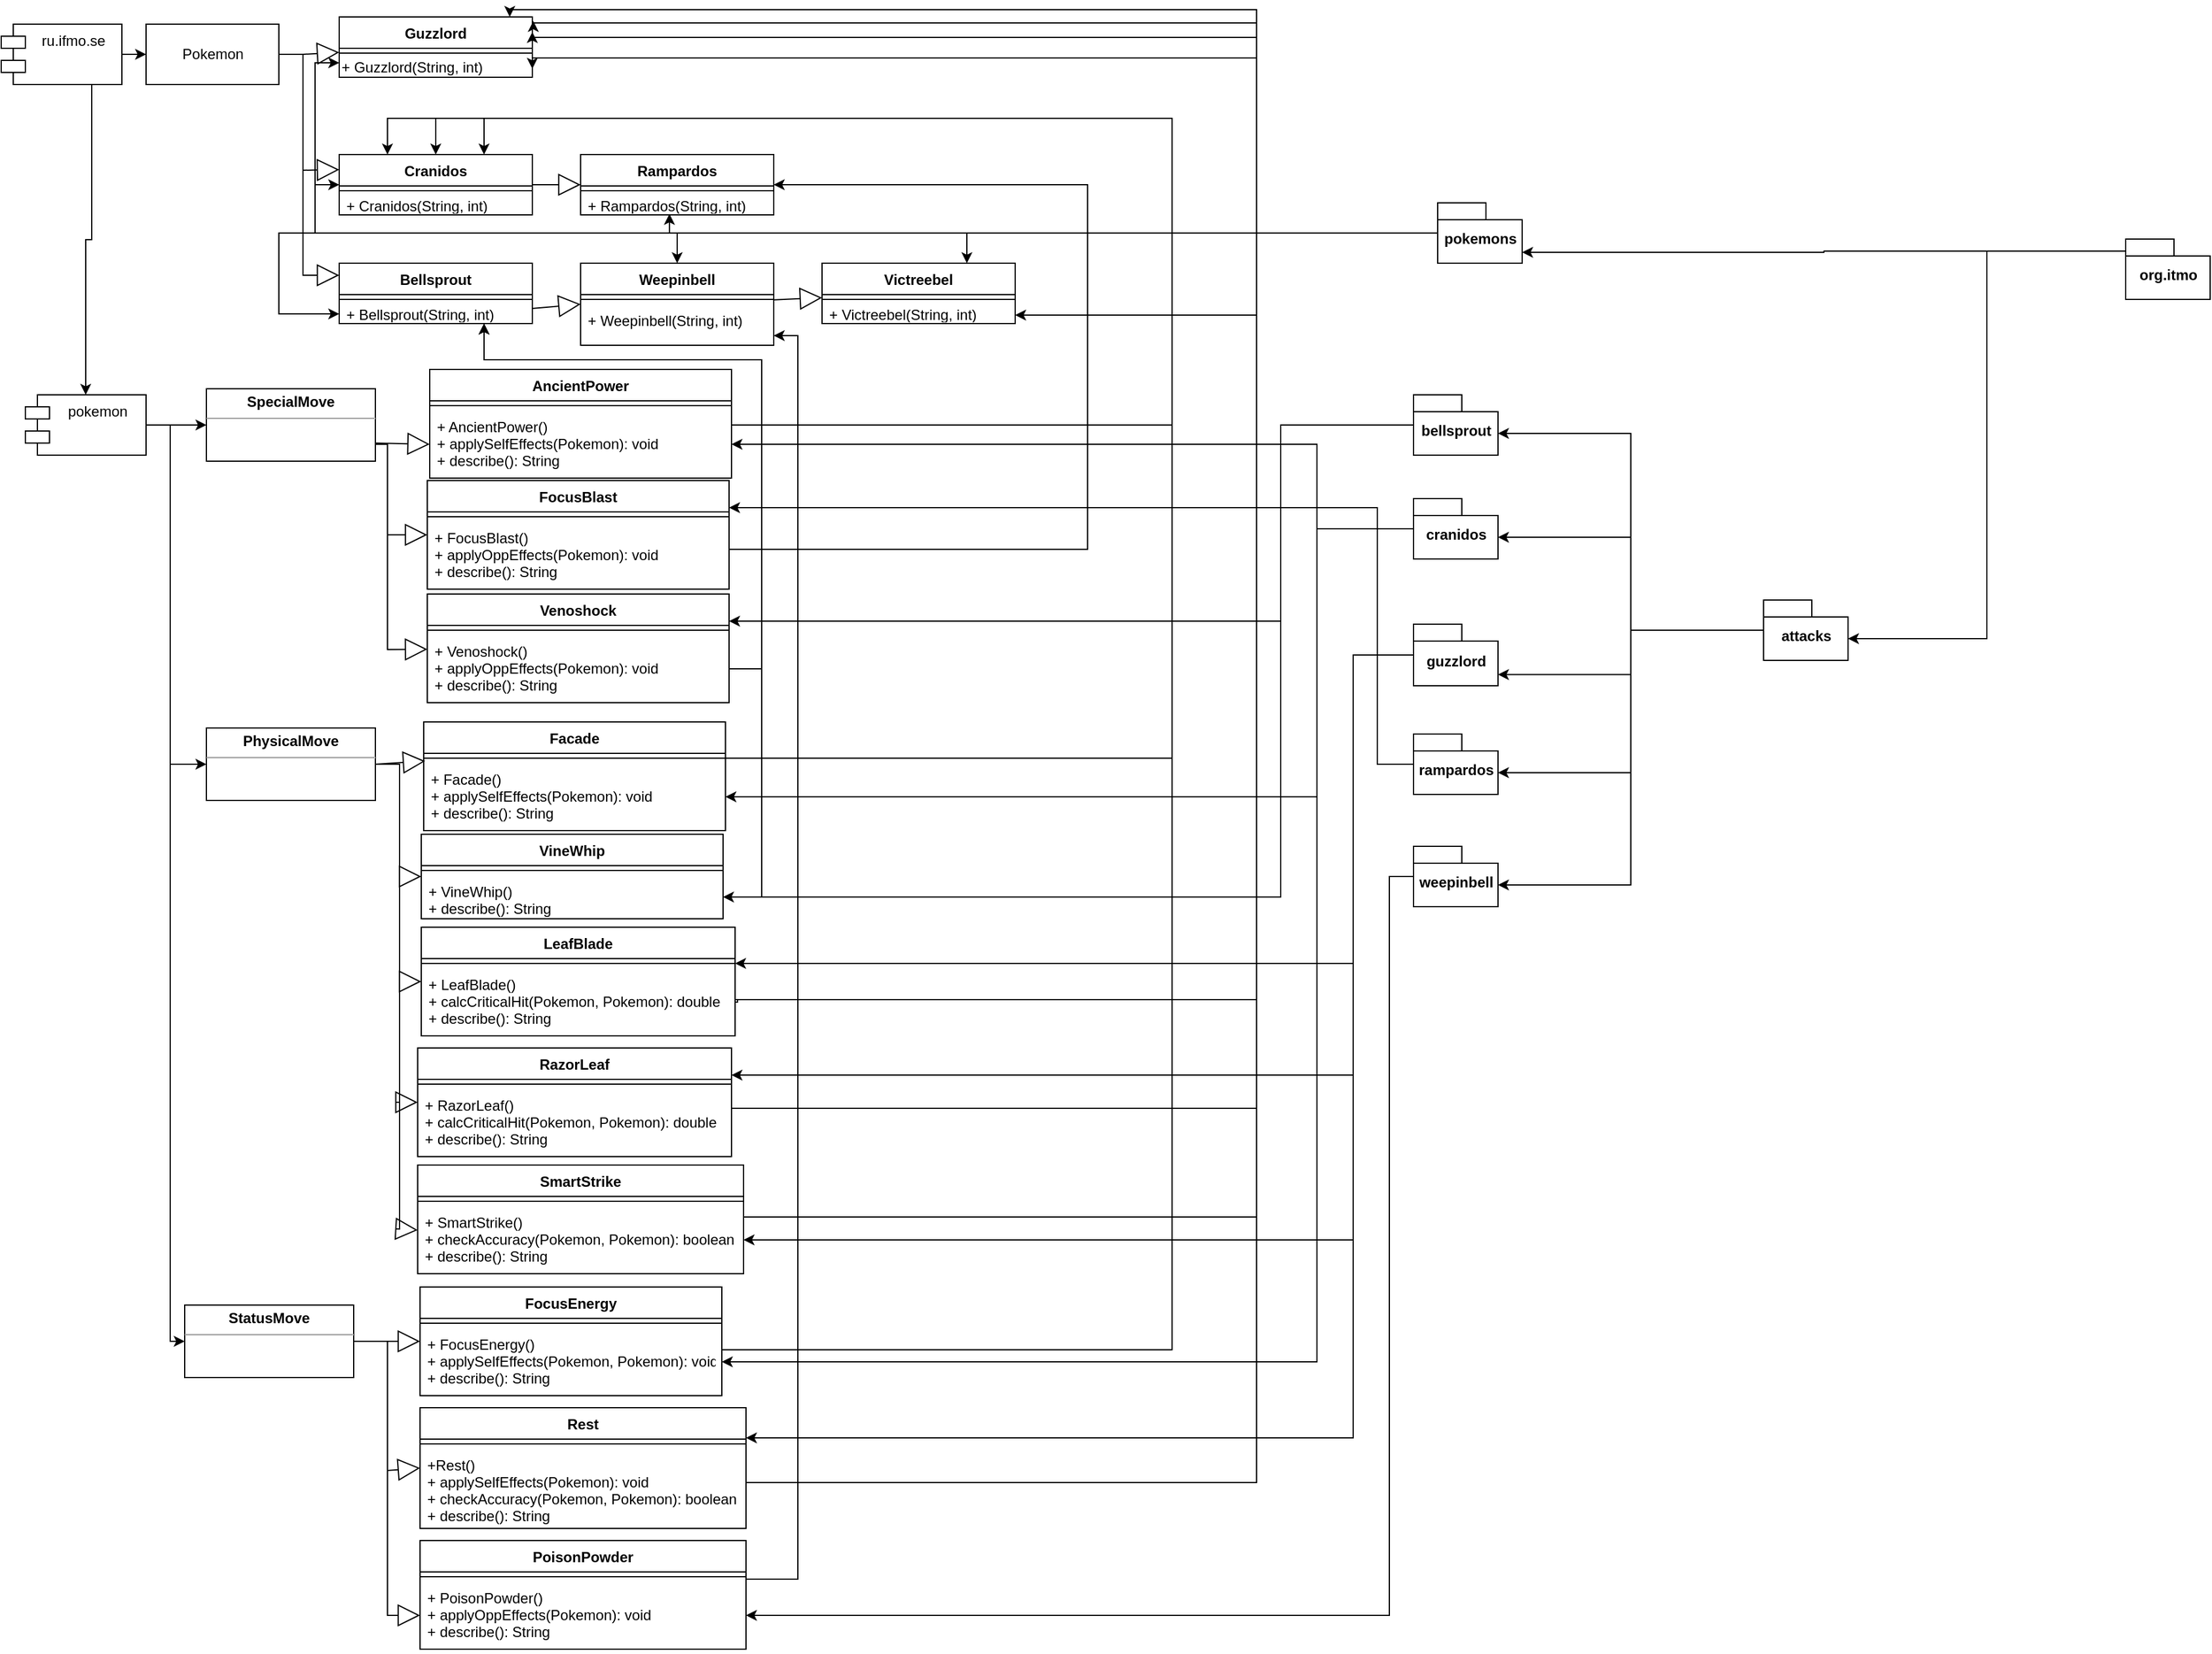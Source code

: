 <mxfile version="20.4.1" type="github">
  <diagram id="TFFwjVLHERwvGSdFPh85" name="Страница 1">
    <mxGraphModel dx="1129" dy="714" grid="1" gridSize="10" guides="1" tooltips="1" connect="1" arrows="1" fold="1" page="1" pageScale="1" pageWidth="2336" pageHeight="1654" math="0" shadow="0">
      <root>
        <mxCell id="0" />
        <mxCell id="1" parent="0" />
        <mxCell id="UoKDYYbOme_sjAcY1qkX-15" style="edgeStyle=orthogonalEdgeStyle;rounded=0;orthogonalLoop=1;jettySize=auto;html=1;exitX=1;exitY=0.5;exitDx=0;exitDy=0;fontColor=default;" parent="1" source="UoKDYYbOme_sjAcY1qkX-1" target="UoKDYYbOme_sjAcY1qkX-14" edge="1">
          <mxGeometry relative="1" as="geometry" />
        </mxCell>
        <mxCell id="UoKDYYbOme_sjAcY1qkX-35" style="edgeStyle=orthogonalEdgeStyle;rounded=0;orthogonalLoop=1;jettySize=auto;html=1;exitX=0.75;exitY=1;exitDx=0;exitDy=0;fontColor=default;" parent="1" source="UoKDYYbOme_sjAcY1qkX-1" target="UoKDYYbOme_sjAcY1qkX-34" edge="1">
          <mxGeometry relative="1" as="geometry" />
        </mxCell>
        <mxCell id="UoKDYYbOme_sjAcY1qkX-1" value="ru.ifmo.se" style="shape=module;align=left;spacingLeft=20;align=center;verticalAlign=top;labelBackgroundColor=none;fontColor=default;" parent="1" vertex="1">
          <mxGeometry x="40" y="42" width="100" height="50" as="geometry" />
        </mxCell>
        <mxCell id="UoKDYYbOme_sjAcY1qkX-2" value="Guzzlord" style="swimlane;fontStyle=1;align=center;verticalAlign=top;childLayout=stackLayout;horizontal=1;startSize=26;horizontalStack=0;resizeParent=1;resizeParentMax=0;resizeLast=0;collapsible=1;marginBottom=0;labelBackgroundColor=none;fontColor=default;" parent="1" vertex="1">
          <mxGeometry x="320.0" y="36" width="160" height="50" as="geometry" />
        </mxCell>
        <mxCell id="UoKDYYbOme_sjAcY1qkX-4" value="" style="line;strokeWidth=1;fillColor=none;align=left;verticalAlign=middle;spacingTop=-1;spacingLeft=3;spacingRight=3;rotatable=0;labelPosition=right;points=[];portConstraint=eastwest;strokeColor=inherit;labelBackgroundColor=none;fontColor=default;" parent="UoKDYYbOme_sjAcY1qkX-2" vertex="1">
          <mxGeometry y="26" width="160" height="8" as="geometry" />
        </mxCell>
        <mxCell id="EjkRDNSxSfpoYY35wdA4-17" value="+ Guzzlord(String, int)" style="text;html=1;strokeColor=none;fillColor=none;align=left;verticalAlign=middle;whiteSpace=wrap;rounded=0;labelBackgroundColor=none;fontFamily=Helvetica;fontSize=12;fontColor=default;startSize=26;" parent="UoKDYYbOme_sjAcY1qkX-2" vertex="1">
          <mxGeometry y="34" width="160" height="16" as="geometry" />
        </mxCell>
        <mxCell id="UoKDYYbOme_sjAcY1qkX-6" value="Cranidos" style="swimlane;fontStyle=1;align=center;verticalAlign=top;childLayout=stackLayout;horizontal=1;startSize=26;horizontalStack=0;resizeParent=1;resizeParentMax=0;resizeLast=0;collapsible=1;marginBottom=0;labelBackgroundColor=none;fontColor=default;" parent="1" vertex="1">
          <mxGeometry x="320.0" y="150" width="160" height="50" as="geometry" />
        </mxCell>
        <mxCell id="UoKDYYbOme_sjAcY1qkX-8" value="" style="line;strokeWidth=1;fillColor=none;align=left;verticalAlign=middle;spacingTop=-1;spacingLeft=3;spacingRight=3;rotatable=0;labelPosition=right;points=[];portConstraint=eastwest;strokeColor=inherit;labelBackgroundColor=none;fontColor=default;" parent="UoKDYYbOme_sjAcY1qkX-6" vertex="1">
          <mxGeometry y="26" width="160" height="8" as="geometry" />
        </mxCell>
        <mxCell id="UoKDYYbOme_sjAcY1qkX-7" value="+ Cranidos(String, int)" style="text;strokeColor=none;fillColor=none;align=left;verticalAlign=middle;spacingLeft=4;spacingRight=4;overflow=hidden;rotatable=0;points=[[0,0.5],[1,0.5]];portConstraint=eastwest;labelBackgroundColor=none;fontColor=default;" parent="UoKDYYbOme_sjAcY1qkX-6" vertex="1">
          <mxGeometry y="34" width="160" height="16" as="geometry" />
        </mxCell>
        <mxCell id="UoKDYYbOme_sjAcY1qkX-10" value="Bellsprout" style="swimlane;fontStyle=1;align=center;verticalAlign=middle;childLayout=stackLayout;horizontal=1;startSize=26;horizontalStack=0;resizeParent=1;resizeParentMax=0;resizeLast=0;collapsible=1;marginBottom=0;labelBackgroundColor=none;fontColor=default;" parent="1" vertex="1">
          <mxGeometry x="320.0" y="240" width="160" height="50" as="geometry" />
        </mxCell>
        <mxCell id="UoKDYYbOme_sjAcY1qkX-12" value="" style="line;strokeWidth=1;fillColor=none;align=left;verticalAlign=middle;spacingTop=-1;spacingLeft=3;spacingRight=3;rotatable=0;labelPosition=right;points=[];portConstraint=eastwest;strokeColor=inherit;labelBackgroundColor=none;fontColor=default;" parent="UoKDYYbOme_sjAcY1qkX-10" vertex="1">
          <mxGeometry y="26" width="160" height="8" as="geometry" />
        </mxCell>
        <mxCell id="UoKDYYbOme_sjAcY1qkX-11" value="+ Bellsprout(String, int)" style="text;strokeColor=none;fillColor=none;align=left;verticalAlign=middle;spacingLeft=4;spacingRight=4;overflow=hidden;rotatable=0;points=[[0,0.5],[1,0.5]];portConstraint=eastwest;labelBackgroundColor=none;fontColor=default;" parent="UoKDYYbOme_sjAcY1qkX-10" vertex="1">
          <mxGeometry y="34" width="160" height="16" as="geometry" />
        </mxCell>
        <mxCell id="UoKDYYbOme_sjAcY1qkX-14" value="Pokemon" style="html=1;labelBackgroundColor=none;fontColor=default;" parent="1" vertex="1">
          <mxGeometry x="160.0" y="42" width="110" height="50" as="geometry" />
        </mxCell>
        <mxCell id="UoKDYYbOme_sjAcY1qkX-17" value="" style="endArrow=block;endSize=16;endFill=0;html=1;rounded=0;fontColor=default;" parent="1" source="UoKDYYbOme_sjAcY1qkX-14" target="UoKDYYbOme_sjAcY1qkX-2" edge="1">
          <mxGeometry width="160" relative="1" as="geometry">
            <mxPoint x="200" y="160" as="sourcePoint" />
            <mxPoint x="360.0" y="160" as="targetPoint" />
            <Array as="points">
              <mxPoint x="290" y="67" />
            </Array>
          </mxGeometry>
        </mxCell>
        <mxCell id="UoKDYYbOme_sjAcY1qkX-18" value="" style="endArrow=block;endSize=16;endFill=0;html=1;rounded=0;fontColor=default;entryX=0;entryY=0.25;entryDx=0;entryDy=0;" parent="1" source="UoKDYYbOme_sjAcY1qkX-14" target="UoKDYYbOme_sjAcY1qkX-6" edge="1">
          <mxGeometry width="160" relative="1" as="geometry">
            <mxPoint x="150" y="170" as="sourcePoint" />
            <mxPoint x="260.0" y="170" as="targetPoint" />
            <Array as="points">
              <mxPoint x="290" y="67" />
              <mxPoint x="290" y="163" />
            </Array>
          </mxGeometry>
        </mxCell>
        <mxCell id="UoKDYYbOme_sjAcY1qkX-20" value="" style="endArrow=block;endSize=16;endFill=0;html=1;rounded=0;fontColor=default;" parent="1" source="UoKDYYbOme_sjAcY1qkX-14" edge="1">
          <mxGeometry width="160" relative="1" as="geometry">
            <mxPoint x="130" y="160" as="sourcePoint" />
            <mxPoint x="320" y="250" as="targetPoint" />
            <Array as="points">
              <mxPoint x="290" y="67" />
              <mxPoint x="290" y="250" />
            </Array>
          </mxGeometry>
        </mxCell>
        <mxCell id="UoKDYYbOme_sjAcY1qkX-21" value="Rampardos&#xa;" style="swimlane;fontStyle=1;align=center;verticalAlign=top;childLayout=stackLayout;horizontal=1;startSize=26;horizontalStack=0;resizeParent=1;resizeParentMax=0;resizeLast=0;collapsible=1;marginBottom=0;labelBackgroundColor=none;fontColor=default;" parent="1" vertex="1">
          <mxGeometry x="520.0" y="150" width="160" height="50" as="geometry" />
        </mxCell>
        <mxCell id="UoKDYYbOme_sjAcY1qkX-23" value="" style="line;strokeWidth=1;fillColor=none;align=left;verticalAlign=middle;spacingTop=-1;spacingLeft=3;spacingRight=3;rotatable=0;labelPosition=right;points=[];portConstraint=eastwest;strokeColor=inherit;labelBackgroundColor=none;fontColor=default;" parent="UoKDYYbOme_sjAcY1qkX-21" vertex="1">
          <mxGeometry y="26" width="160" height="8" as="geometry" />
        </mxCell>
        <mxCell id="UoKDYYbOme_sjAcY1qkX-22" value="+ Rampardos(String, int)" style="text;strokeColor=none;fillColor=none;align=left;verticalAlign=middle;spacingLeft=4;spacingRight=4;overflow=hidden;rotatable=0;points=[[0,0.5],[1,0.5]];portConstraint=eastwest;labelBackgroundColor=none;fontColor=default;" parent="UoKDYYbOme_sjAcY1qkX-21" vertex="1">
          <mxGeometry y="34" width="160" height="16" as="geometry" />
        </mxCell>
        <mxCell id="UoKDYYbOme_sjAcY1qkX-25" value="Weepinbell" style="swimlane;fontStyle=1;align=center;verticalAlign=top;childLayout=stackLayout;horizontal=1;startSize=26;horizontalStack=0;resizeParent=1;resizeParentMax=0;resizeLast=0;collapsible=1;marginBottom=0;labelBackgroundColor=none;fontColor=default;" parent="1" vertex="1">
          <mxGeometry x="520.0" y="240" width="160" height="68" as="geometry" />
        </mxCell>
        <mxCell id="UoKDYYbOme_sjAcY1qkX-27" value="" style="line;strokeWidth=1;fillColor=none;align=left;verticalAlign=middle;spacingTop=-1;spacingLeft=3;spacingRight=3;rotatable=0;labelPosition=right;points=[];portConstraint=eastwest;strokeColor=inherit;labelBackgroundColor=none;fontColor=default;" parent="UoKDYYbOme_sjAcY1qkX-25" vertex="1">
          <mxGeometry y="26" width="160" height="8" as="geometry" />
        </mxCell>
        <mxCell id="UoKDYYbOme_sjAcY1qkX-26" value="+ Weepinbell(String, int)" style="text;strokeColor=none;fillColor=none;align=left;verticalAlign=top;spacingLeft=4;spacingRight=4;overflow=hidden;rotatable=0;points=[[0,0.5],[1,0.5]];portConstraint=eastwest;labelBackgroundColor=none;fontColor=default;" parent="UoKDYYbOme_sjAcY1qkX-25" vertex="1">
          <mxGeometry y="34" width="160" height="34" as="geometry" />
        </mxCell>
        <mxCell id="UoKDYYbOme_sjAcY1qkX-28" value="Victreebel" style="swimlane;fontStyle=1;align=center;verticalAlign=top;childLayout=stackLayout;horizontal=1;startSize=26;horizontalStack=0;resizeParent=1;resizeParentMax=0;resizeLast=0;collapsible=1;marginBottom=0;labelBackgroundColor=none;fontColor=default;" parent="1" vertex="1">
          <mxGeometry x="720.0" y="240" width="160" height="50" as="geometry" />
        </mxCell>
        <mxCell id="UoKDYYbOme_sjAcY1qkX-30" value="" style="line;strokeWidth=1;fillColor=none;align=left;verticalAlign=middle;spacingTop=-1;spacingLeft=3;spacingRight=3;rotatable=0;labelPosition=right;points=[];portConstraint=eastwest;strokeColor=inherit;labelBackgroundColor=none;fontColor=default;" parent="UoKDYYbOme_sjAcY1qkX-28" vertex="1">
          <mxGeometry y="26" width="160" height="8" as="geometry" />
        </mxCell>
        <mxCell id="UoKDYYbOme_sjAcY1qkX-29" value="+ Victreebel(String, int)" style="text;strokeColor=none;fillColor=none;align=left;verticalAlign=middle;spacingLeft=4;spacingRight=4;overflow=hidden;rotatable=0;points=[[0,0.5],[1,0.5]];portConstraint=eastwest;labelBackgroundColor=none;fontColor=default;" parent="UoKDYYbOme_sjAcY1qkX-28" vertex="1">
          <mxGeometry y="34" width="160" height="16" as="geometry" />
        </mxCell>
        <mxCell id="UoKDYYbOme_sjAcY1qkX-31" value="" style="endArrow=block;endSize=16;endFill=0;html=1;rounded=0;fontColor=default;entryX=0;entryY=0.5;entryDx=0;entryDy=0;" parent="1" source="UoKDYYbOme_sjAcY1qkX-6" target="UoKDYYbOme_sjAcY1qkX-21" edge="1">
          <mxGeometry width="160" relative="1" as="geometry">
            <mxPoint x="430" y="190" as="sourcePoint" />
            <mxPoint x="590.0" y="190" as="targetPoint" />
          </mxGeometry>
        </mxCell>
        <mxCell id="UoKDYYbOme_sjAcY1qkX-32" value="" style="endArrow=block;endSize=16;endFill=0;html=1;rounded=0;fontColor=default;exitX=1;exitY=0.75;exitDx=0;exitDy=0;entryX=0;entryY=0.5;entryDx=0;entryDy=0;" parent="1" source="UoKDYYbOme_sjAcY1qkX-10" target="UoKDYYbOme_sjAcY1qkX-25" edge="1">
          <mxGeometry width="160" relative="1" as="geometry">
            <mxPoint x="450" y="350" as="sourcePoint" />
            <mxPoint x="610.0" y="350" as="targetPoint" />
          </mxGeometry>
        </mxCell>
        <mxCell id="UoKDYYbOme_sjAcY1qkX-33" value="" style="endArrow=block;endSize=16;endFill=0;html=1;rounded=0;fontColor=default;" parent="1" source="UoKDYYbOme_sjAcY1qkX-25" target="UoKDYYbOme_sjAcY1qkX-28" edge="1">
          <mxGeometry width="160" relative="1" as="geometry">
            <mxPoint x="570" y="60" as="sourcePoint" />
            <mxPoint x="730.0" y="60" as="targetPoint" />
          </mxGeometry>
        </mxCell>
        <mxCell id="UoKDYYbOme_sjAcY1qkX-37" style="edgeStyle=orthogonalEdgeStyle;rounded=0;orthogonalLoop=1;jettySize=auto;html=1;entryX=0;entryY=0.5;entryDx=0;entryDy=0;fontColor=default;" parent="1" source="UoKDYYbOme_sjAcY1qkX-34" target="UoKDYYbOme_sjAcY1qkX-36" edge="1">
          <mxGeometry relative="1" as="geometry">
            <Array as="points">
              <mxPoint x="180" y="374" />
              <mxPoint x="180" y="655" />
            </Array>
          </mxGeometry>
        </mxCell>
        <mxCell id="UoKDYYbOme_sjAcY1qkX-40" style="edgeStyle=orthogonalEdgeStyle;rounded=0;orthogonalLoop=1;jettySize=auto;html=1;entryX=0;entryY=0.5;entryDx=0;entryDy=0;fontColor=default;" parent="1" source="UoKDYYbOme_sjAcY1qkX-34" target="UoKDYYbOme_sjAcY1qkX-38" edge="1">
          <mxGeometry relative="1" as="geometry">
            <Array as="points">
              <mxPoint x="180" y="374" />
            </Array>
          </mxGeometry>
        </mxCell>
        <mxCell id="UoKDYYbOme_sjAcY1qkX-41" style="edgeStyle=orthogonalEdgeStyle;rounded=0;orthogonalLoop=1;jettySize=auto;html=1;entryX=0;entryY=0.5;entryDx=0;entryDy=0;fontColor=default;" parent="1" source="UoKDYYbOme_sjAcY1qkX-34" target="UoKDYYbOme_sjAcY1qkX-39" edge="1">
          <mxGeometry relative="1" as="geometry" />
        </mxCell>
        <mxCell id="UoKDYYbOme_sjAcY1qkX-34" value="pokemon" style="shape=module;align=left;spacingLeft=20;align=center;verticalAlign=top;labelBackgroundColor=none;fontColor=default;" parent="1" vertex="1">
          <mxGeometry x="60" y="349" width="100" height="50" as="geometry" />
        </mxCell>
        <mxCell id="UoKDYYbOme_sjAcY1qkX-36" value="&lt;p style=&quot;margin:0px;margin-top:4px;text-align:center;&quot;&gt;&lt;b&gt;PhysicalMove&lt;/b&gt;&lt;br&gt;&lt;/p&gt;&lt;hr size=&quot;1&quot;&gt;&lt;div style=&quot;height:2px;&quot;&gt;&lt;/div&gt;" style="verticalAlign=top;align=left;overflow=fill;fontSize=12;fontFamily=Helvetica;html=1;labelBackgroundColor=none;fontColor=default;" parent="1" vertex="1">
          <mxGeometry x="210" y="625" width="140" height="60" as="geometry" />
        </mxCell>
        <mxCell id="UoKDYYbOme_sjAcY1qkX-38" value="&lt;p style=&quot;margin:0px;margin-top:4px;text-align:center;&quot;&gt;&lt;b&gt;StatusMove&lt;/b&gt;&lt;/p&gt;&lt;hr size=&quot;1&quot;&gt;&lt;div style=&quot;height:2px;&quot;&gt;&lt;/div&gt;" style="verticalAlign=top;align=left;overflow=fill;fontSize=12;fontFamily=Helvetica;html=1;labelBackgroundColor=none;fontColor=default;" parent="1" vertex="1">
          <mxGeometry x="192" y="1103" width="140" height="60" as="geometry" />
        </mxCell>
        <mxCell id="UoKDYYbOme_sjAcY1qkX-39" value="&lt;p style=&quot;margin:0px;margin-top:4px;text-align:center;&quot;&gt;&lt;b&gt;SpecialMove&lt;/b&gt;&lt;/p&gt;&lt;hr size=&quot;1&quot;&gt;&lt;div style=&quot;height:2px;&quot;&gt;&lt;/div&gt;" style="verticalAlign=top;align=left;overflow=fill;fontSize=12;fontFamily=Helvetica;html=1;labelBackgroundColor=none;fontColor=default;" parent="1" vertex="1">
          <mxGeometry x="210" y="344" width="140" height="60" as="geometry" />
        </mxCell>
        <mxCell id="EjkRDNSxSfpoYY35wdA4-3" style="edgeStyle=orthogonalEdgeStyle;rounded=0;orthogonalLoop=1;jettySize=auto;html=1;fontColor=#33FF33;entryX=0.75;entryY=0;entryDx=0;entryDy=0;" parent="1" source="UoKDYYbOme_sjAcY1qkX-42" target="UoKDYYbOme_sjAcY1qkX-6" edge="1">
          <mxGeometry relative="1" as="geometry">
            <Array as="points">
              <mxPoint x="1010" y="374" />
              <mxPoint x="1010" y="120" />
              <mxPoint x="440" y="120" />
            </Array>
          </mxGeometry>
        </mxCell>
        <mxCell id="UoKDYYbOme_sjAcY1qkX-42" value="AncientPower" style="swimlane;fontStyle=1;align=center;verticalAlign=top;childLayout=stackLayout;horizontal=1;startSize=26;horizontalStack=0;resizeParent=1;resizeParentMax=0;resizeLast=0;collapsible=1;marginBottom=0;labelBackgroundColor=none;fontColor=default;" parent="1" vertex="1">
          <mxGeometry x="395" y="328" width="250" height="90" as="geometry" />
        </mxCell>
        <mxCell id="UoKDYYbOme_sjAcY1qkX-44" value="" style="line;strokeWidth=1;fillColor=none;align=left;verticalAlign=middle;spacingTop=-1;spacingLeft=3;spacingRight=3;rotatable=0;labelPosition=right;points=[];portConstraint=eastwest;strokeColor=inherit;labelBackgroundColor=none;fontColor=default;" parent="UoKDYYbOme_sjAcY1qkX-42" vertex="1">
          <mxGeometry y="26" width="250" height="8" as="geometry" />
        </mxCell>
        <mxCell id="UoKDYYbOme_sjAcY1qkX-45" value="+ AncientPower()&#xa;+ applySelfEffects(Pokemon): void&#xa;+ describe(): String" style="text;strokeColor=none;fillColor=none;align=left;verticalAlign=top;spacingLeft=4;spacingRight=4;overflow=hidden;rotatable=0;points=[[0,0.5],[1,0.5]];portConstraint=eastwest;labelBackgroundColor=none;fontColor=default;" parent="UoKDYYbOme_sjAcY1qkX-42" vertex="1">
          <mxGeometry y="34" width="250" height="56" as="geometry" />
        </mxCell>
        <mxCell id="UoKDYYbOme_sjAcY1qkX-46" value="" style="endArrow=block;endSize=16;endFill=0;html=1;rounded=0;fontColor=default;entryX=0;entryY=0.5;entryDx=0;entryDy=0;exitX=1;exitY=0.75;exitDx=0;exitDy=0;" parent="1" source="UoKDYYbOme_sjAcY1qkX-39" target="UoKDYYbOme_sjAcY1qkX-45" edge="1">
          <mxGeometry width="160" relative="1" as="geometry">
            <mxPoint x="350" y="374" as="sourcePoint" />
            <mxPoint x="390" y="374" as="targetPoint" />
          </mxGeometry>
        </mxCell>
        <mxCell id="UoKDYYbOme_sjAcY1qkX-48" value="Facade" style="swimlane;fontStyle=1;align=center;verticalAlign=top;childLayout=stackLayout;horizontal=1;startSize=26;horizontalStack=0;resizeParent=1;resizeParentMax=0;resizeLast=0;collapsible=1;marginBottom=0;labelBackgroundColor=none;fontColor=default;" parent="1" vertex="1">
          <mxGeometry x="390.0" y="620" width="250" height="90" as="geometry" />
        </mxCell>
        <mxCell id="UoKDYYbOme_sjAcY1qkX-49" value="" style="line;strokeWidth=1;fillColor=none;align=left;verticalAlign=middle;spacingTop=-1;spacingLeft=3;spacingRight=3;rotatable=0;labelPosition=right;points=[];portConstraint=eastwest;strokeColor=inherit;labelBackgroundColor=none;fontColor=default;" parent="UoKDYYbOme_sjAcY1qkX-48" vertex="1">
          <mxGeometry y="26" width="250" height="8" as="geometry" />
        </mxCell>
        <mxCell id="UoKDYYbOme_sjAcY1qkX-50" value="+ Facade()&#xa;+ applySelfEffects(Pokemon): void&#xa;+ describe(): String" style="text;strokeColor=none;fillColor=none;align=left;verticalAlign=top;spacingLeft=4;spacingRight=4;overflow=hidden;rotatable=0;points=[[0,0.5],[1,0.5]];portConstraint=eastwest;labelBackgroundColor=none;fontColor=default;" parent="UoKDYYbOme_sjAcY1qkX-48" vertex="1">
          <mxGeometry y="34" width="250" height="56" as="geometry" />
        </mxCell>
        <mxCell id="UoKDYYbOme_sjAcY1qkX-51" value="FocusEnergy" style="swimlane;fontStyle=1;align=center;verticalAlign=top;childLayout=stackLayout;horizontal=1;startSize=26;horizontalStack=0;resizeParent=1;resizeParentMax=0;resizeLast=0;collapsible=1;marginBottom=0;labelBackgroundColor=none;fontColor=default;" parent="1" vertex="1">
          <mxGeometry x="387.0" y="1088" width="250" height="90" as="geometry" />
        </mxCell>
        <mxCell id="UoKDYYbOme_sjAcY1qkX-52" value="" style="line;strokeWidth=1;fillColor=none;align=left;verticalAlign=middle;spacingTop=-1;spacingLeft=3;spacingRight=3;rotatable=0;labelPosition=right;points=[];portConstraint=eastwest;strokeColor=inherit;labelBackgroundColor=none;fontColor=default;" parent="UoKDYYbOme_sjAcY1qkX-51" vertex="1">
          <mxGeometry y="26" width="250" height="8" as="geometry" />
        </mxCell>
        <mxCell id="UoKDYYbOme_sjAcY1qkX-53" value="+ FocusEnergy()&#xa;+ applySelfEffects(Pokemon, Pokemon): void&#xa;+ describe(): String" style="text;strokeColor=none;fillColor=none;align=left;verticalAlign=top;spacingLeft=4;spacingRight=4;overflow=hidden;rotatable=0;points=[[0,0.5],[1,0.5]];portConstraint=eastwest;labelBackgroundColor=none;fontColor=default;" parent="UoKDYYbOme_sjAcY1qkX-51" vertex="1">
          <mxGeometry y="34" width="250" height="56" as="geometry" />
        </mxCell>
        <mxCell id="UoKDYYbOme_sjAcY1qkX-54" value="" style="endArrow=block;endSize=16;endFill=0;html=1;rounded=0;fontColor=default;exitX=1;exitY=0.5;exitDx=0;exitDy=0;entryX=0.005;entryY=-0.028;entryDx=0;entryDy=0;entryPerimeter=0;" parent="1" source="UoKDYYbOme_sjAcY1qkX-36" target="UoKDYYbOme_sjAcY1qkX-50" edge="1">
          <mxGeometry width="160" relative="1" as="geometry">
            <mxPoint x="348" y="659" as="sourcePoint" />
            <mxPoint x="388" y="659" as="targetPoint" />
          </mxGeometry>
        </mxCell>
        <mxCell id="UoKDYYbOme_sjAcY1qkX-55" value="" style="endArrow=block;endSize=16;endFill=0;html=1;rounded=0;fontColor=default;exitX=1;exitY=0.5;exitDx=0;exitDy=0;" parent="1" source="UoKDYYbOme_sjAcY1qkX-38" target="UoKDYYbOme_sjAcY1qkX-51" edge="1">
          <mxGeometry width="160" relative="1" as="geometry">
            <mxPoint x="367" y="837" as="sourcePoint" />
            <mxPoint x="407" y="837" as="targetPoint" />
          </mxGeometry>
        </mxCell>
        <mxCell id="EjkRDNSxSfpoYY35wdA4-14" style="edgeStyle=orthogonalEdgeStyle;rounded=0;orthogonalLoop=1;jettySize=auto;html=1;fontColor=#33FF33;exitX=1;exitY=0.5;exitDx=0;exitDy=0;" parent="1" source="UoKDYYbOme_sjAcY1qkX-58" target="UoKDYYbOme_sjAcY1qkX-28" edge="1">
          <mxGeometry relative="1" as="geometry">
            <Array as="points">
              <mxPoint x="650" y="852" />
              <mxPoint x="650" y="850" />
              <mxPoint x="1080" y="850" />
              <mxPoint x="1080" y="283" />
            </Array>
          </mxGeometry>
        </mxCell>
        <mxCell id="UoKDYYbOme_sjAcY1qkX-56" value="LeafBlade" style="swimlane;fontStyle=1;align=center;verticalAlign=top;childLayout=stackLayout;horizontal=1;startSize=26;horizontalStack=0;resizeParent=1;resizeParentMax=0;resizeLast=0;collapsible=1;marginBottom=0;labelBackgroundColor=none;fontColor=default;" parent="1" vertex="1">
          <mxGeometry x="388.0" y="790" width="260" height="90" as="geometry" />
        </mxCell>
        <mxCell id="UoKDYYbOme_sjAcY1qkX-57" value="" style="line;strokeWidth=1;fillColor=none;align=left;verticalAlign=middle;spacingTop=-1;spacingLeft=3;spacingRight=3;rotatable=0;labelPosition=right;points=[];portConstraint=eastwest;strokeColor=inherit;labelBackgroundColor=none;fontColor=default;" parent="UoKDYYbOme_sjAcY1qkX-56" vertex="1">
          <mxGeometry y="26" width="260" height="8" as="geometry" />
        </mxCell>
        <mxCell id="UoKDYYbOme_sjAcY1qkX-58" value="+ LeafBlade()&#xa;+ calcCriticalHit(Pokemon, Pokemon): double&#xa;+ describe(): String" style="text;strokeColor=none;fillColor=none;align=left;verticalAlign=top;spacingLeft=4;spacingRight=4;overflow=hidden;rotatable=0;points=[[0,0.5],[1,0.5]];portConstraint=eastwest;labelBackgroundColor=none;fontColor=default;" parent="UoKDYYbOme_sjAcY1qkX-56" vertex="1">
          <mxGeometry y="34" width="260" height="56" as="geometry" />
        </mxCell>
        <mxCell id="UoKDYYbOme_sjAcY1qkX-60" value="" style="endArrow=block;endSize=16;endFill=0;html=1;rounded=0;fontColor=default;entryX=0;entryY=0.5;entryDx=0;entryDy=0;" parent="1" source="UoKDYYbOme_sjAcY1qkX-36" target="UoKDYYbOme_sjAcY1qkX-56" edge="1">
          <mxGeometry width="160" relative="1" as="geometry">
            <mxPoint x="360" y="665" as="sourcePoint" />
            <mxPoint x="401.25" y="662.992" as="targetPoint" />
            <Array as="points">
              <mxPoint x="370" y="655" />
              <mxPoint x="370" y="835" />
            </Array>
          </mxGeometry>
        </mxCell>
        <mxCell id="UoKDYYbOme_sjAcY1qkX-61" value="RazorLeaf" style="swimlane;fontStyle=1;align=center;verticalAlign=top;childLayout=stackLayout;horizontal=1;startSize=26;horizontalStack=0;resizeParent=1;resizeParentMax=0;resizeLast=0;collapsible=1;marginBottom=0;labelBackgroundColor=none;fontColor=default;" parent="1" vertex="1">
          <mxGeometry x="385.0" y="890" width="260" height="90" as="geometry" />
        </mxCell>
        <mxCell id="UoKDYYbOme_sjAcY1qkX-62" value="" style="line;strokeWidth=1;fillColor=none;align=left;verticalAlign=middle;spacingTop=-1;spacingLeft=3;spacingRight=3;rotatable=0;labelPosition=right;points=[];portConstraint=eastwest;strokeColor=inherit;labelBackgroundColor=none;fontColor=default;" parent="UoKDYYbOme_sjAcY1qkX-61" vertex="1">
          <mxGeometry y="26" width="260" height="8" as="geometry" />
        </mxCell>
        <mxCell id="UoKDYYbOme_sjAcY1qkX-63" value="+ RazorLeaf()&#xa;+ calcCriticalHit(Pokemon, Pokemon): double&#xa;+ describe(): String" style="text;strokeColor=none;fillColor=none;align=left;verticalAlign=top;spacingLeft=4;spacingRight=4;overflow=hidden;rotatable=0;points=[[0,0.5],[1,0.5]];portConstraint=eastwest;labelBackgroundColor=none;fontColor=default;" parent="UoKDYYbOme_sjAcY1qkX-61" vertex="1">
          <mxGeometry y="34" width="260" height="56" as="geometry" />
        </mxCell>
        <mxCell id="UoKDYYbOme_sjAcY1qkX-64" value="" style="endArrow=block;endSize=16;endFill=0;html=1;rounded=0;fontColor=default;entryX=0;entryY=0.5;entryDx=0;entryDy=0;exitX=1;exitY=0.5;exitDx=0;exitDy=0;" parent="1" source="UoKDYYbOme_sjAcY1qkX-36" target="UoKDYYbOme_sjAcY1qkX-61" edge="1">
          <mxGeometry width="160" relative="1" as="geometry">
            <mxPoint x="350" y="737" as="sourcePoint" />
            <mxPoint x="401.25" y="744.992" as="targetPoint" />
            <Array as="points">
              <mxPoint x="370" y="655" />
              <mxPoint x="370" y="935" />
            </Array>
          </mxGeometry>
        </mxCell>
        <mxCell id="UoKDYYbOme_sjAcY1qkX-65" value="Rest" style="swimlane;fontStyle=1;align=center;verticalAlign=top;childLayout=stackLayout;horizontal=1;startSize=26;horizontalStack=0;resizeParent=1;resizeParentMax=0;resizeLast=0;collapsible=1;marginBottom=0;labelBackgroundColor=none;fontColor=default;" parent="1" vertex="1">
          <mxGeometry x="387" y="1188" width="270" height="100" as="geometry" />
        </mxCell>
        <mxCell id="UoKDYYbOme_sjAcY1qkX-66" value="" style="line;strokeWidth=1;fillColor=none;align=left;verticalAlign=middle;spacingTop=-1;spacingLeft=3;spacingRight=3;rotatable=0;labelPosition=right;points=[];portConstraint=eastwest;strokeColor=inherit;labelBackgroundColor=none;fontColor=default;" parent="UoKDYYbOme_sjAcY1qkX-65" vertex="1">
          <mxGeometry y="26" width="270" height="8" as="geometry" />
        </mxCell>
        <mxCell id="UoKDYYbOme_sjAcY1qkX-67" value="+Rest()&#xa;+ applySelfEffects(Pokemon): void&#xa;+ checkAccuracy(Pokemon, Pokemon): boolean&#xa;+ describe(): String" style="text;strokeColor=none;fillColor=none;align=left;verticalAlign=top;spacingLeft=4;spacingRight=4;overflow=hidden;rotatable=0;points=[[0,0.5],[1,0.5]];portConstraint=eastwest;labelBackgroundColor=none;fontColor=default;" parent="UoKDYYbOme_sjAcY1qkX-65" vertex="1">
          <mxGeometry y="34" width="270" height="66" as="geometry" />
        </mxCell>
        <mxCell id="UoKDYYbOme_sjAcY1qkX-68" value="" style="endArrow=block;endSize=16;endFill=0;html=1;rounded=0;fontColor=default;exitX=1;exitY=0.5;exitDx=0;exitDy=0;entryX=0;entryY=0.5;entryDx=0;entryDy=0;" parent="1" source="UoKDYYbOme_sjAcY1qkX-38" target="UoKDYYbOme_sjAcY1qkX-65" edge="1">
          <mxGeometry width="160" relative="1" as="geometry">
            <mxPoint x="347" y="1078" as="sourcePoint" />
            <mxPoint x="407" y="927" as="targetPoint" />
            <Array as="points">
              <mxPoint x="360" y="1133" />
              <mxPoint x="360" y="1240" />
            </Array>
          </mxGeometry>
        </mxCell>
        <mxCell id="UoKDYYbOme_sjAcY1qkX-69" value="SmartStrike" style="swimlane;fontStyle=1;align=center;verticalAlign=top;childLayout=stackLayout;horizontal=1;startSize=26;horizontalStack=0;resizeParent=1;resizeParentMax=0;resizeLast=0;collapsible=1;marginBottom=0;labelBackgroundColor=none;fontColor=default;" parent="1" vertex="1">
          <mxGeometry x="385.0" y="987" width="270" height="90" as="geometry" />
        </mxCell>
        <mxCell id="UoKDYYbOme_sjAcY1qkX-70" value="" style="line;strokeWidth=1;fillColor=none;align=left;verticalAlign=middle;spacingTop=-1;spacingLeft=3;spacingRight=3;rotatable=0;labelPosition=right;points=[];portConstraint=eastwest;strokeColor=inherit;labelBackgroundColor=none;fontColor=default;" parent="UoKDYYbOme_sjAcY1qkX-69" vertex="1">
          <mxGeometry y="26" width="270" height="8" as="geometry" />
        </mxCell>
        <mxCell id="UoKDYYbOme_sjAcY1qkX-71" value="+ SmartStrike()&#xa;+ checkAccuracy(Pokemon, Pokemon): boolean&#xa;+ describe(): String" style="text;strokeColor=none;fillColor=none;align=left;verticalAlign=top;spacingLeft=4;spacingRight=4;overflow=hidden;rotatable=0;points=[[0,0.5],[1,0.5]];portConstraint=eastwest;labelBackgroundColor=none;fontColor=default;" parent="UoKDYYbOme_sjAcY1qkX-69" vertex="1">
          <mxGeometry y="34" width="270" height="56" as="geometry" />
        </mxCell>
        <mxCell id="UoKDYYbOme_sjAcY1qkX-72" value="" style="endArrow=block;endSize=16;endFill=0;html=1;rounded=0;fontColor=default;exitX=1;exitY=0.5;exitDx=0;exitDy=0;" parent="1" source="UoKDYYbOme_sjAcY1qkX-36" target="UoKDYYbOme_sjAcY1qkX-71" edge="1">
          <mxGeometry width="160" relative="1" as="geometry">
            <mxPoint x="360.0" y="665" as="sourcePoint" />
            <mxPoint x="398" y="821" as="targetPoint" />
            <Array as="points">
              <mxPoint x="370" y="655" />
              <mxPoint x="370" y="1040" />
            </Array>
          </mxGeometry>
        </mxCell>
        <mxCell id="UoKDYYbOme_sjAcY1qkX-73" value="FocusBlast" style="swimlane;fontStyle=1;align=center;verticalAlign=top;childLayout=stackLayout;horizontal=1;startSize=26;horizontalStack=0;resizeParent=1;resizeParentMax=0;resizeLast=0;collapsible=1;marginBottom=0;labelBackgroundColor=none;fontColor=default;" parent="1" vertex="1">
          <mxGeometry x="393.0" y="420" width="250" height="90" as="geometry" />
        </mxCell>
        <mxCell id="UoKDYYbOme_sjAcY1qkX-74" value="" style="line;strokeWidth=1;fillColor=none;align=left;verticalAlign=middle;spacingTop=-1;spacingLeft=3;spacingRight=3;rotatable=0;labelPosition=right;points=[];portConstraint=eastwest;strokeColor=inherit;labelBackgroundColor=none;fontColor=default;" parent="UoKDYYbOme_sjAcY1qkX-73" vertex="1">
          <mxGeometry y="26" width="250" height="8" as="geometry" />
        </mxCell>
        <mxCell id="UoKDYYbOme_sjAcY1qkX-75" value="+ FocusBlast()&#xa;+ applyOppEffects(Pokemon): void&#xa;+ describe(): String" style="text;strokeColor=none;fillColor=none;align=left;verticalAlign=top;spacingLeft=4;spacingRight=4;overflow=hidden;rotatable=0;points=[[0,0.5],[1,0.5]];portConstraint=eastwest;labelBackgroundColor=none;fontColor=default;" parent="UoKDYYbOme_sjAcY1qkX-73" vertex="1">
          <mxGeometry y="34" width="250" height="56" as="geometry" />
        </mxCell>
        <mxCell id="UoKDYYbOme_sjAcY1qkX-76" value="" style="endArrow=block;endSize=16;endFill=0;html=1;rounded=0;fontColor=default;entryX=0;entryY=0.5;entryDx=0;entryDy=0;" parent="1" target="UoKDYYbOme_sjAcY1qkX-73" edge="1">
          <mxGeometry width="160" relative="1" as="geometry">
            <mxPoint x="350" y="390" as="sourcePoint" />
            <mxPoint x="405.0" y="401.0" as="targetPoint" />
            <Array as="points">
              <mxPoint x="360" y="390" />
              <mxPoint x="360" y="465" />
            </Array>
          </mxGeometry>
        </mxCell>
        <mxCell id="EjkRDNSxSfpoYY35wdA4-13" style="edgeStyle=orthogonalEdgeStyle;rounded=0;orthogonalLoop=1;jettySize=auto;html=1;fontColor=#33FF33;" parent="1" source="UoKDYYbOme_sjAcY1qkX-77" edge="1">
          <mxGeometry relative="1" as="geometry">
            <mxPoint x="680" y="300" as="targetPoint" />
            <Array as="points">
              <mxPoint x="700" y="1330" />
              <mxPoint x="700" y="300" />
            </Array>
          </mxGeometry>
        </mxCell>
        <mxCell id="UoKDYYbOme_sjAcY1qkX-77" value="PoisonPowder" style="swimlane;fontStyle=1;align=center;verticalAlign=top;childLayout=stackLayout;horizontal=1;startSize=26;horizontalStack=0;resizeParent=1;resizeParentMax=0;resizeLast=0;collapsible=1;marginBottom=0;labelBackgroundColor=none;fontColor=default;" parent="1" vertex="1">
          <mxGeometry x="387.0" y="1298" width="270" height="90" as="geometry" />
        </mxCell>
        <mxCell id="UoKDYYbOme_sjAcY1qkX-78" value="" style="line;strokeWidth=1;fillColor=none;align=left;verticalAlign=middle;spacingTop=-1;spacingLeft=3;spacingRight=3;rotatable=0;labelPosition=right;points=[];portConstraint=eastwest;strokeColor=inherit;labelBackgroundColor=none;fontColor=default;" parent="UoKDYYbOme_sjAcY1qkX-77" vertex="1">
          <mxGeometry y="26" width="270" height="8" as="geometry" />
        </mxCell>
        <mxCell id="UoKDYYbOme_sjAcY1qkX-79" value="+ PoisonPowder()&#xa;+ applyOppEffects(Pokemon): void&#xa;+ describe(): String" style="text;strokeColor=none;fillColor=none;align=left;verticalAlign=top;spacingLeft=4;spacingRight=4;overflow=hidden;rotatable=0;points=[[0,0.5],[1,0.5]];portConstraint=eastwest;labelBackgroundColor=none;fontColor=default;" parent="UoKDYYbOme_sjAcY1qkX-77" vertex="1">
          <mxGeometry y="34" width="270" height="56" as="geometry" />
        </mxCell>
        <mxCell id="EjkRDNSxSfpoYY35wdA4-1" value="" style="endArrow=block;endSize=16;endFill=0;html=1;rounded=0;fontColor=default;exitX=1;exitY=0.5;exitDx=0;exitDy=0;entryX=0;entryY=0.5;entryDx=0;entryDy=0;" parent="1" source="UoKDYYbOme_sjAcY1qkX-38" target="UoKDYYbOme_sjAcY1qkX-79" edge="1">
          <mxGeometry width="160" relative="1" as="geometry">
            <mxPoint x="357.0" y="998" as="sourcePoint" />
            <mxPoint x="397.0" y="1098" as="targetPoint" />
            <Array as="points">
              <mxPoint x="360" y="1133" />
              <mxPoint x="360" y="1360" />
            </Array>
          </mxGeometry>
        </mxCell>
        <mxCell id="EjkRDNSxSfpoYY35wdA4-4" style="edgeStyle=orthogonalEdgeStyle;rounded=0;orthogonalLoop=1;jettySize=auto;html=1;entryX=1;entryY=0.5;entryDx=0;entryDy=0;fontColor=#33FF33;" parent="1" source="UoKDYYbOme_sjAcY1qkX-75" target="UoKDYYbOme_sjAcY1qkX-21" edge="1">
          <mxGeometry relative="1" as="geometry">
            <Array as="points">
              <mxPoint x="940" y="477" />
              <mxPoint x="940" y="175" />
            </Array>
          </mxGeometry>
        </mxCell>
        <mxCell id="EjkRDNSxSfpoYY35wdA4-5" style="edgeStyle=orthogonalEdgeStyle;rounded=0;orthogonalLoop=1;jettySize=auto;html=1;exitX=1;exitY=0.5;exitDx=0;exitDy=0;fontColor=#33FF33;entryX=0.5;entryY=0;entryDx=0;entryDy=0;" parent="1" source="UoKDYYbOme_sjAcY1qkX-50" target="UoKDYYbOme_sjAcY1qkX-6" edge="1">
          <mxGeometry relative="1" as="geometry">
            <mxPoint x="660" y="440" as="targetPoint" />
            <Array as="points">
              <mxPoint x="640" y="650" />
              <mxPoint x="1010" y="650" />
              <mxPoint x="1010" y="120" />
              <mxPoint x="400" y="120" />
            </Array>
          </mxGeometry>
        </mxCell>
        <mxCell id="EjkRDNSxSfpoYY35wdA4-6" style="edgeStyle=orthogonalEdgeStyle;rounded=0;orthogonalLoop=1;jettySize=auto;html=1;entryX=1;entryY=0.5;entryDx=0;entryDy=0;fontColor=#33FF33;" parent="1" source="UoKDYYbOme_sjAcY1qkX-58" edge="1">
          <mxGeometry relative="1" as="geometry">
            <mxPoint x="480.0" y="79" as="targetPoint" />
            <Array as="points">
              <mxPoint x="1080" y="850" />
              <mxPoint x="1080" y="70" />
              <mxPoint x="480" y="70" />
            </Array>
          </mxGeometry>
        </mxCell>
        <mxCell id="EjkRDNSxSfpoYY35wdA4-7" style="edgeStyle=orthogonalEdgeStyle;rounded=0;orthogonalLoop=1;jettySize=auto;html=1;fontColor=#33FF33;entryX=1;entryY=0.25;entryDx=0;entryDy=0;" parent="1" source="UoKDYYbOme_sjAcY1qkX-63" target="UoKDYYbOme_sjAcY1qkX-2" edge="1">
          <mxGeometry relative="1" as="geometry">
            <mxPoint x="1090" y="20" as="targetPoint" />
            <Array as="points">
              <mxPoint x="1080" y="940" />
              <mxPoint x="1080" y="53" />
              <mxPoint x="480" y="53" />
            </Array>
          </mxGeometry>
        </mxCell>
        <mxCell id="EjkRDNSxSfpoYY35wdA4-8" style="edgeStyle=orthogonalEdgeStyle;rounded=0;orthogonalLoop=1;jettySize=auto;html=1;entryX=1.005;entryY=0.067;entryDx=0;entryDy=0;fontColor=#33FF33;entryPerimeter=0;" parent="1" source="UoKDYYbOme_sjAcY1qkX-71" target="UoKDYYbOme_sjAcY1qkX-2" edge="1">
          <mxGeometry relative="1" as="geometry">
            <Array as="points">
              <mxPoint x="1080" y="1030" />
              <mxPoint x="1080" y="41" />
              <mxPoint x="481" y="41" />
            </Array>
          </mxGeometry>
        </mxCell>
        <mxCell id="EjkRDNSxSfpoYY35wdA4-9" style="edgeStyle=orthogonalEdgeStyle;rounded=0;orthogonalLoop=1;jettySize=auto;html=1;entryX=0.25;entryY=0;entryDx=0;entryDy=0;fontColor=#33FF33;" parent="1" source="UoKDYYbOme_sjAcY1qkX-53" target="UoKDYYbOme_sjAcY1qkX-6" edge="1">
          <mxGeometry relative="1" as="geometry">
            <Array as="points">
              <mxPoint x="1010" y="1140" />
              <mxPoint x="1010" y="120" />
              <mxPoint x="360" y="120" />
            </Array>
          </mxGeometry>
        </mxCell>
        <mxCell id="EjkRDNSxSfpoYY35wdA4-12" style="edgeStyle=orthogonalEdgeStyle;rounded=0;orthogonalLoop=1;jettySize=auto;html=1;entryX=0.883;entryY=0;entryDx=0;entryDy=0;entryPerimeter=0;fontColor=#33FF33;" parent="1" source="UoKDYYbOme_sjAcY1qkX-67" target="UoKDYYbOme_sjAcY1qkX-2" edge="1">
          <mxGeometry relative="1" as="geometry">
            <Array as="points">
              <mxPoint x="1080" y="1250" />
              <mxPoint x="1080" y="30" />
              <mxPoint x="461" y="30" />
            </Array>
          </mxGeometry>
        </mxCell>
        <mxCell id="aX67te8Hi_f55JdvspHI-15" style="edgeStyle=orthogonalEdgeStyle;rounded=0;orthogonalLoop=1;jettySize=auto;html=1;entryX=0;entryY=0;entryDx=70;entryDy=41;entryPerimeter=0;" parent="1" source="aX67te8Hi_f55JdvspHI-2" target="aX67te8Hi_f55JdvspHI-3" edge="1">
          <mxGeometry relative="1" as="geometry">
            <Array as="points">
              <mxPoint x="1550" y="230" />
            </Array>
          </mxGeometry>
        </mxCell>
        <mxCell id="KYD_TgcvMvNAuQUvM1Wy-20" style="edgeStyle=orthogonalEdgeStyle;rounded=0;orthogonalLoop=1;jettySize=auto;html=1;entryX=0;entryY=0;entryDx=70;entryDy=32;entryPerimeter=0;" parent="1" source="aX67te8Hi_f55JdvspHI-2" target="KYD_TgcvMvNAuQUvM1Wy-19" edge="1">
          <mxGeometry relative="1" as="geometry">
            <Array as="points">
              <mxPoint x="1685" y="230" />
              <mxPoint x="1685" y="551" />
            </Array>
          </mxGeometry>
        </mxCell>
        <mxCell id="aX67te8Hi_f55JdvspHI-2" value="org.itmo" style="shape=folder;fontStyle=1;spacingTop=10;tabWidth=40;tabHeight=14;tabPosition=left;html=1;labelBackgroundColor=none;fontColor=default;" parent="1" vertex="1">
          <mxGeometry x="1800" y="220" width="70" height="50" as="geometry" />
        </mxCell>
        <mxCell id="aX67te8Hi_f55JdvspHI-7" style="edgeStyle=orthogonalEdgeStyle;rounded=0;orthogonalLoop=1;jettySize=auto;html=1;entryX=0;entryY=0.25;entryDx=0;entryDy=0;" parent="1" source="aX67te8Hi_f55JdvspHI-3" target="EjkRDNSxSfpoYY35wdA4-17" edge="1">
          <mxGeometry relative="1" as="geometry" />
        </mxCell>
        <mxCell id="aX67te8Hi_f55JdvspHI-8" style="edgeStyle=orthogonalEdgeStyle;rounded=0;orthogonalLoop=1;jettySize=auto;html=1;entryX=0;entryY=0.5;entryDx=0;entryDy=0;" parent="1" source="aX67te8Hi_f55JdvspHI-3" target="UoKDYYbOme_sjAcY1qkX-6" edge="1">
          <mxGeometry relative="1" as="geometry">
            <Array as="points">
              <mxPoint x="300" y="215" />
              <mxPoint x="300" y="175" />
            </Array>
          </mxGeometry>
        </mxCell>
        <mxCell id="aX67te8Hi_f55JdvspHI-9" style="edgeStyle=orthogonalEdgeStyle;rounded=0;orthogonalLoop=1;jettySize=auto;html=1;entryX=0;entryY=0.5;entryDx=0;entryDy=0;" parent="1" source="aX67te8Hi_f55JdvspHI-3" target="UoKDYYbOme_sjAcY1qkX-11" edge="1">
          <mxGeometry relative="1" as="geometry">
            <Array as="points">
              <mxPoint x="270" y="215" />
              <mxPoint x="270" y="282" />
            </Array>
          </mxGeometry>
        </mxCell>
        <mxCell id="aX67te8Hi_f55JdvspHI-10" style="edgeStyle=orthogonalEdgeStyle;rounded=0;orthogonalLoop=1;jettySize=auto;html=1;entryX=0.46;entryY=0.948;entryDx=0;entryDy=0;entryPerimeter=0;" parent="1" source="aX67te8Hi_f55JdvspHI-3" target="UoKDYYbOme_sjAcY1qkX-22" edge="1">
          <mxGeometry relative="1" as="geometry">
            <Array as="points">
              <mxPoint x="594" y="215" />
            </Array>
          </mxGeometry>
        </mxCell>
        <mxCell id="aX67te8Hi_f55JdvspHI-11" style="edgeStyle=orthogonalEdgeStyle;rounded=0;orthogonalLoop=1;jettySize=auto;html=1;entryX=0.5;entryY=0;entryDx=0;entryDy=0;" parent="1" source="aX67te8Hi_f55JdvspHI-3" target="UoKDYYbOme_sjAcY1qkX-25" edge="1">
          <mxGeometry relative="1" as="geometry" />
        </mxCell>
        <mxCell id="aX67te8Hi_f55JdvspHI-12" style="edgeStyle=orthogonalEdgeStyle;rounded=0;orthogonalLoop=1;jettySize=auto;html=1;entryX=0.75;entryY=0;entryDx=0;entryDy=0;" parent="1" source="aX67te8Hi_f55JdvspHI-3" target="UoKDYYbOme_sjAcY1qkX-28" edge="1">
          <mxGeometry relative="1" as="geometry" />
        </mxCell>
        <mxCell id="aX67te8Hi_f55JdvspHI-3" value="pokemons" style="shape=folder;fontStyle=1;spacingTop=10;tabWidth=40;tabHeight=14;tabPosition=left;html=1;labelBackgroundColor=none;fontColor=default;" parent="1" vertex="1">
          <mxGeometry x="1230" y="190" width="70" height="50" as="geometry" />
        </mxCell>
        <mxCell id="KYD_TgcvMvNAuQUvM1Wy-8" style="edgeStyle=orthogonalEdgeStyle;rounded=0;orthogonalLoop=1;jettySize=auto;html=1;entryX=1;entryY=0.25;entryDx=0;entryDy=0;" parent="1" source="aX67te8Hi_f55JdvspHI-16" target="aX67te8Hi_f55JdvspHI-21" edge="1">
          <mxGeometry relative="1" as="geometry">
            <Array as="points">
              <mxPoint x="1100" y="374" />
              <mxPoint x="1100" y="536" />
            </Array>
          </mxGeometry>
        </mxCell>
        <mxCell id="KYD_TgcvMvNAuQUvM1Wy-9" style="edgeStyle=orthogonalEdgeStyle;rounded=0;orthogonalLoop=1;jettySize=auto;html=1;entryX=1;entryY=0.5;entryDx=0;entryDy=0;" parent="1" source="aX67te8Hi_f55JdvspHI-16" target="KYD_TgcvMvNAuQUvM1Wy-3" edge="1">
          <mxGeometry relative="1" as="geometry">
            <Array as="points">
              <mxPoint x="1100" y="374" />
              <mxPoint x="1100" y="765" />
            </Array>
          </mxGeometry>
        </mxCell>
        <mxCell id="aX67te8Hi_f55JdvspHI-16" value="bellsprout" style="shape=folder;fontStyle=1;spacingTop=10;tabWidth=40;tabHeight=14;tabPosition=left;html=1;labelBackgroundColor=none;fontColor=default;" parent="1" vertex="1">
          <mxGeometry x="1210" y="349" width="70" height="50" as="geometry" />
        </mxCell>
        <mxCell id="KYD_TgcvMvNAuQUvM1Wy-10" style="edgeStyle=orthogonalEdgeStyle;rounded=0;orthogonalLoop=1;jettySize=auto;html=1;" parent="1" source="aX67te8Hi_f55JdvspHI-17" target="UoKDYYbOme_sjAcY1qkX-45" edge="1">
          <mxGeometry relative="1" as="geometry">
            <Array as="points">
              <mxPoint x="1130" y="460" />
              <mxPoint x="1130" y="390" />
            </Array>
          </mxGeometry>
        </mxCell>
        <mxCell id="KYD_TgcvMvNAuQUvM1Wy-11" style="edgeStyle=orthogonalEdgeStyle;rounded=0;orthogonalLoop=1;jettySize=auto;html=1;" parent="1" source="aX67te8Hi_f55JdvspHI-17" target="UoKDYYbOme_sjAcY1qkX-50" edge="1">
          <mxGeometry relative="1" as="geometry">
            <Array as="points">
              <mxPoint x="1130" y="460" />
              <mxPoint x="1130" y="682" />
            </Array>
          </mxGeometry>
        </mxCell>
        <mxCell id="KYD_TgcvMvNAuQUvM1Wy-12" style="edgeStyle=orthogonalEdgeStyle;rounded=0;orthogonalLoop=1;jettySize=auto;html=1;entryX=1;entryY=0.5;entryDx=0;entryDy=0;" parent="1" source="aX67te8Hi_f55JdvspHI-17" target="UoKDYYbOme_sjAcY1qkX-53" edge="1">
          <mxGeometry relative="1" as="geometry">
            <Array as="points">
              <mxPoint x="1130" y="460" />
              <mxPoint x="1130" y="1150" />
            </Array>
          </mxGeometry>
        </mxCell>
        <mxCell id="aX67te8Hi_f55JdvspHI-17" value="cranidos" style="shape=folder;fontStyle=1;spacingTop=10;tabWidth=40;tabHeight=14;tabPosition=left;html=1;labelBackgroundColor=none;fontColor=default;" parent="1" vertex="1">
          <mxGeometry x="1210" y="435" width="70" height="50" as="geometry" />
        </mxCell>
        <mxCell id="KYD_TgcvMvNAuQUvM1Wy-13" style="edgeStyle=orthogonalEdgeStyle;rounded=0;orthogonalLoop=1;jettySize=auto;html=1;" parent="1" source="aX67te8Hi_f55JdvspHI-18" target="UoKDYYbOme_sjAcY1qkX-57" edge="1">
          <mxGeometry relative="1" as="geometry">
            <Array as="points">
              <mxPoint x="1160" y="565" />
              <mxPoint x="1160" y="820" />
            </Array>
          </mxGeometry>
        </mxCell>
        <mxCell id="KYD_TgcvMvNAuQUvM1Wy-14" style="edgeStyle=orthogonalEdgeStyle;rounded=0;orthogonalLoop=1;jettySize=auto;html=1;entryX=1;entryY=0.25;entryDx=0;entryDy=0;" parent="1" source="aX67te8Hi_f55JdvspHI-18" target="UoKDYYbOme_sjAcY1qkX-61" edge="1">
          <mxGeometry relative="1" as="geometry">
            <Array as="points">
              <mxPoint x="1160" y="565" />
              <mxPoint x="1160" y="913" />
            </Array>
          </mxGeometry>
        </mxCell>
        <mxCell id="KYD_TgcvMvNAuQUvM1Wy-15" style="edgeStyle=orthogonalEdgeStyle;rounded=0;orthogonalLoop=1;jettySize=auto;html=1;entryX=1;entryY=0.25;entryDx=0;entryDy=0;" parent="1" source="aX67te8Hi_f55JdvspHI-18" target="UoKDYYbOme_sjAcY1qkX-65" edge="1">
          <mxGeometry relative="1" as="geometry">
            <Array as="points">
              <mxPoint x="1160" y="565" />
              <mxPoint x="1160" y="1213" />
            </Array>
          </mxGeometry>
        </mxCell>
        <mxCell id="KYD_TgcvMvNAuQUvM1Wy-16" style="edgeStyle=orthogonalEdgeStyle;rounded=0;orthogonalLoop=1;jettySize=auto;html=1;entryX=1;entryY=0.5;entryDx=0;entryDy=0;" parent="1" source="aX67te8Hi_f55JdvspHI-18" target="UoKDYYbOme_sjAcY1qkX-71" edge="1">
          <mxGeometry relative="1" as="geometry">
            <Array as="points">
              <mxPoint x="1160" y="565" />
              <mxPoint x="1160" y="1049" />
            </Array>
          </mxGeometry>
        </mxCell>
        <mxCell id="aX67te8Hi_f55JdvspHI-18" value="guzzlord" style="shape=folder;fontStyle=1;spacingTop=10;tabWidth=40;tabHeight=14;tabPosition=left;html=1;labelBackgroundColor=none;fontColor=default;" parent="1" vertex="1">
          <mxGeometry x="1210" y="539" width="70" height="51" as="geometry" />
        </mxCell>
        <mxCell id="KYD_TgcvMvNAuQUvM1Wy-17" style="edgeStyle=orthogonalEdgeStyle;rounded=0;orthogonalLoop=1;jettySize=auto;html=1;entryX=1;entryY=0.25;entryDx=0;entryDy=0;" parent="1" source="aX67te8Hi_f55JdvspHI-19" target="UoKDYYbOme_sjAcY1qkX-73" edge="1">
          <mxGeometry relative="1" as="geometry">
            <Array as="points">
              <mxPoint x="1180" y="655" />
              <mxPoint x="1180" y="442" />
            </Array>
          </mxGeometry>
        </mxCell>
        <mxCell id="aX67te8Hi_f55JdvspHI-19" value="rampardos" style="shape=folder;fontStyle=1;spacingTop=10;tabWidth=40;tabHeight=14;tabPosition=left;html=1;labelBackgroundColor=none;fontColor=default;" parent="1" vertex="1">
          <mxGeometry x="1210" y="630" width="70" height="50" as="geometry" />
        </mxCell>
        <mxCell id="KYD_TgcvMvNAuQUvM1Wy-18" style="edgeStyle=orthogonalEdgeStyle;rounded=0;orthogonalLoop=1;jettySize=auto;html=1;" parent="1" source="aX67te8Hi_f55JdvspHI-20" target="UoKDYYbOme_sjAcY1qkX-79" edge="1">
          <mxGeometry relative="1" as="geometry">
            <Array as="points">
              <mxPoint x="1190" y="748" />
              <mxPoint x="1190" y="1360" />
            </Array>
          </mxGeometry>
        </mxCell>
        <mxCell id="aX67te8Hi_f55JdvspHI-20" value="weepinbell" style="shape=folder;fontStyle=1;spacingTop=10;tabWidth=40;tabHeight=14;tabPosition=left;html=1;labelBackgroundColor=none;fontColor=default;" parent="1" vertex="1">
          <mxGeometry x="1210" y="723" width="70" height="50" as="geometry" />
        </mxCell>
        <mxCell id="aX67te8Hi_f55JdvspHI-21" value="Venoshock" style="swimlane;fontStyle=1;align=center;verticalAlign=top;childLayout=stackLayout;horizontal=1;startSize=26;horizontalStack=0;resizeParent=1;resizeParentMax=0;resizeLast=0;collapsible=1;marginBottom=0;labelBackgroundColor=none;fontColor=default;" parent="1" vertex="1">
          <mxGeometry x="393.0" y="514" width="250" height="90" as="geometry" />
        </mxCell>
        <mxCell id="aX67te8Hi_f55JdvspHI-22" value="" style="line;strokeWidth=1;fillColor=none;align=left;verticalAlign=middle;spacingTop=-1;spacingLeft=3;spacingRight=3;rotatable=0;labelPosition=right;points=[];portConstraint=eastwest;strokeColor=inherit;labelBackgroundColor=none;fontColor=default;" parent="aX67te8Hi_f55JdvspHI-21" vertex="1">
          <mxGeometry y="26" width="250" height="8" as="geometry" />
        </mxCell>
        <mxCell id="aX67te8Hi_f55JdvspHI-23" value="+ Venoshock()&#xa;+ applyOppEffects(Pokemon): void&#xa;+ describe(): String" style="text;strokeColor=none;fillColor=none;align=left;verticalAlign=top;spacingLeft=4;spacingRight=4;overflow=hidden;rotatable=0;points=[[0,0.5],[1,0.5]];portConstraint=eastwest;labelBackgroundColor=none;fontColor=default;fontStyle=0" parent="aX67te8Hi_f55JdvspHI-21" vertex="1">
          <mxGeometry y="34" width="250" height="56" as="geometry" />
        </mxCell>
        <mxCell id="KYD_TgcvMvNAuQUvM1Wy-1" value="VineWhip" style="swimlane;fontStyle=1;align=center;verticalAlign=top;childLayout=stackLayout;horizontal=1;startSize=26;horizontalStack=0;resizeParent=1;resizeParentMax=0;resizeLast=0;collapsible=1;marginBottom=0;labelBackgroundColor=none;fontColor=default;" parent="1" vertex="1">
          <mxGeometry x="388.0" y="713" width="250" height="70" as="geometry" />
        </mxCell>
        <mxCell id="KYD_TgcvMvNAuQUvM1Wy-2" value="" style="line;strokeWidth=1;fillColor=none;align=left;verticalAlign=middle;spacingTop=-1;spacingLeft=3;spacingRight=3;rotatable=0;labelPosition=right;points=[];portConstraint=eastwest;strokeColor=inherit;labelBackgroundColor=none;fontColor=default;" parent="KYD_TgcvMvNAuQUvM1Wy-1" vertex="1">
          <mxGeometry y="26" width="250" height="8" as="geometry" />
        </mxCell>
        <mxCell id="KYD_TgcvMvNAuQUvM1Wy-3" value="+ VineWhip()&#xa;+ describe(): String" style="text;strokeColor=none;fillColor=none;align=left;verticalAlign=top;spacingLeft=4;spacingRight=4;overflow=hidden;rotatable=0;points=[[0,0.5],[1,0.5]];portConstraint=eastwest;labelBackgroundColor=none;fontColor=default;" parent="KYD_TgcvMvNAuQUvM1Wy-1" vertex="1">
          <mxGeometry y="34" width="250" height="36" as="geometry" />
        </mxCell>
        <mxCell id="KYD_TgcvMvNAuQUvM1Wy-4" value="" style="endArrow=block;endSize=16;endFill=0;html=1;rounded=0;fontColor=default;" parent="1" target="aX67te8Hi_f55JdvspHI-21" edge="1">
          <mxGeometry width="160" relative="1" as="geometry">
            <mxPoint x="350" y="390" as="sourcePoint" />
            <mxPoint x="370.0" y="510" as="targetPoint" />
            <Array as="points">
              <mxPoint x="360" y="390" />
              <mxPoint x="360" y="560" />
            </Array>
          </mxGeometry>
        </mxCell>
        <mxCell id="KYD_TgcvMvNAuQUvM1Wy-5" value="" style="endArrow=block;endSize=16;endFill=0;html=1;rounded=0;fontColor=default;exitX=1;exitY=0.5;exitDx=0;exitDy=0;entryX=0;entryY=0.5;entryDx=0;entryDy=0;" parent="1" source="UoKDYYbOme_sjAcY1qkX-36" target="KYD_TgcvMvNAuQUvM1Wy-1" edge="1">
          <mxGeometry width="160" relative="1" as="geometry">
            <mxPoint x="360" y="665" as="sourcePoint" />
            <mxPoint x="401.25" y="662.432" as="targetPoint" />
            <Array as="points">
              <mxPoint x="370" y="655" />
              <mxPoint x="370" y="748" />
            </Array>
          </mxGeometry>
        </mxCell>
        <mxCell id="KYD_TgcvMvNAuQUvM1Wy-6" style="edgeStyle=orthogonalEdgeStyle;rounded=0;orthogonalLoop=1;jettySize=auto;html=1;entryX=0.75;entryY=1;entryDx=0;entryDy=0;entryPerimeter=0;" parent="1" source="aX67te8Hi_f55JdvspHI-23" target="UoKDYYbOme_sjAcY1qkX-11" edge="1">
          <mxGeometry relative="1" as="geometry">
            <Array as="points">
              <mxPoint x="670" y="576" />
              <mxPoint x="670" y="320" />
              <mxPoint x="440" y="320" />
            </Array>
          </mxGeometry>
        </mxCell>
        <mxCell id="KYD_TgcvMvNAuQUvM1Wy-7" style="edgeStyle=orthogonalEdgeStyle;rounded=0;orthogonalLoop=1;jettySize=auto;html=1;entryX=0.75;entryY=1;entryDx=0;entryDy=0;entryPerimeter=0;" parent="1" source="KYD_TgcvMvNAuQUvM1Wy-3" target="UoKDYYbOme_sjAcY1qkX-11" edge="1">
          <mxGeometry relative="1" as="geometry">
            <Array as="points">
              <mxPoint x="670" y="765" />
              <mxPoint x="670" y="320" />
              <mxPoint x="440" y="320" />
            </Array>
          </mxGeometry>
        </mxCell>
        <mxCell id="KYD_TgcvMvNAuQUvM1Wy-21" style="edgeStyle=orthogonalEdgeStyle;rounded=0;orthogonalLoop=1;jettySize=auto;html=1;entryX=0;entryY=0;entryDx=70;entryDy=32;entryPerimeter=0;" parent="1" source="KYD_TgcvMvNAuQUvM1Wy-19" target="aX67te8Hi_f55JdvspHI-16" edge="1">
          <mxGeometry relative="1" as="geometry" />
        </mxCell>
        <mxCell id="KYD_TgcvMvNAuQUvM1Wy-22" style="edgeStyle=orthogonalEdgeStyle;rounded=0;orthogonalLoop=1;jettySize=auto;html=1;entryX=0;entryY=0;entryDx=70;entryDy=32;entryPerimeter=0;" parent="1" source="KYD_TgcvMvNAuQUvM1Wy-19" target="aX67te8Hi_f55JdvspHI-17" edge="1">
          <mxGeometry relative="1" as="geometry" />
        </mxCell>
        <mxCell id="KYD_TgcvMvNAuQUvM1Wy-23" style="edgeStyle=orthogonalEdgeStyle;rounded=0;orthogonalLoop=1;jettySize=auto;html=1;entryX=0;entryY=0;entryDx=70;entryDy=41.75;entryPerimeter=0;" parent="1" source="KYD_TgcvMvNAuQUvM1Wy-19" target="aX67te8Hi_f55JdvspHI-18" edge="1">
          <mxGeometry relative="1" as="geometry" />
        </mxCell>
        <mxCell id="KYD_TgcvMvNAuQUvM1Wy-24" style="edgeStyle=orthogonalEdgeStyle;rounded=0;orthogonalLoop=1;jettySize=auto;html=1;entryX=0;entryY=0;entryDx=70;entryDy=32;entryPerimeter=0;" parent="1" source="KYD_TgcvMvNAuQUvM1Wy-19" target="aX67te8Hi_f55JdvspHI-19" edge="1">
          <mxGeometry relative="1" as="geometry" />
        </mxCell>
        <mxCell id="KYD_TgcvMvNAuQUvM1Wy-25" style="edgeStyle=orthogonalEdgeStyle;rounded=0;orthogonalLoop=1;jettySize=auto;html=1;entryX=0;entryY=0;entryDx=70;entryDy=32;entryPerimeter=0;" parent="1" source="KYD_TgcvMvNAuQUvM1Wy-19" target="aX67te8Hi_f55JdvspHI-20" edge="1">
          <mxGeometry relative="1" as="geometry" />
        </mxCell>
        <mxCell id="KYD_TgcvMvNAuQUvM1Wy-19" value="attacks" style="shape=folder;fontStyle=1;spacingTop=10;tabWidth=40;tabHeight=14;tabPosition=left;html=1;labelBackgroundColor=none;fontColor=default;" parent="1" vertex="1">
          <mxGeometry x="1500" y="519" width="70" height="50" as="geometry" />
        </mxCell>
      </root>
    </mxGraphModel>
  </diagram>
</mxfile>
